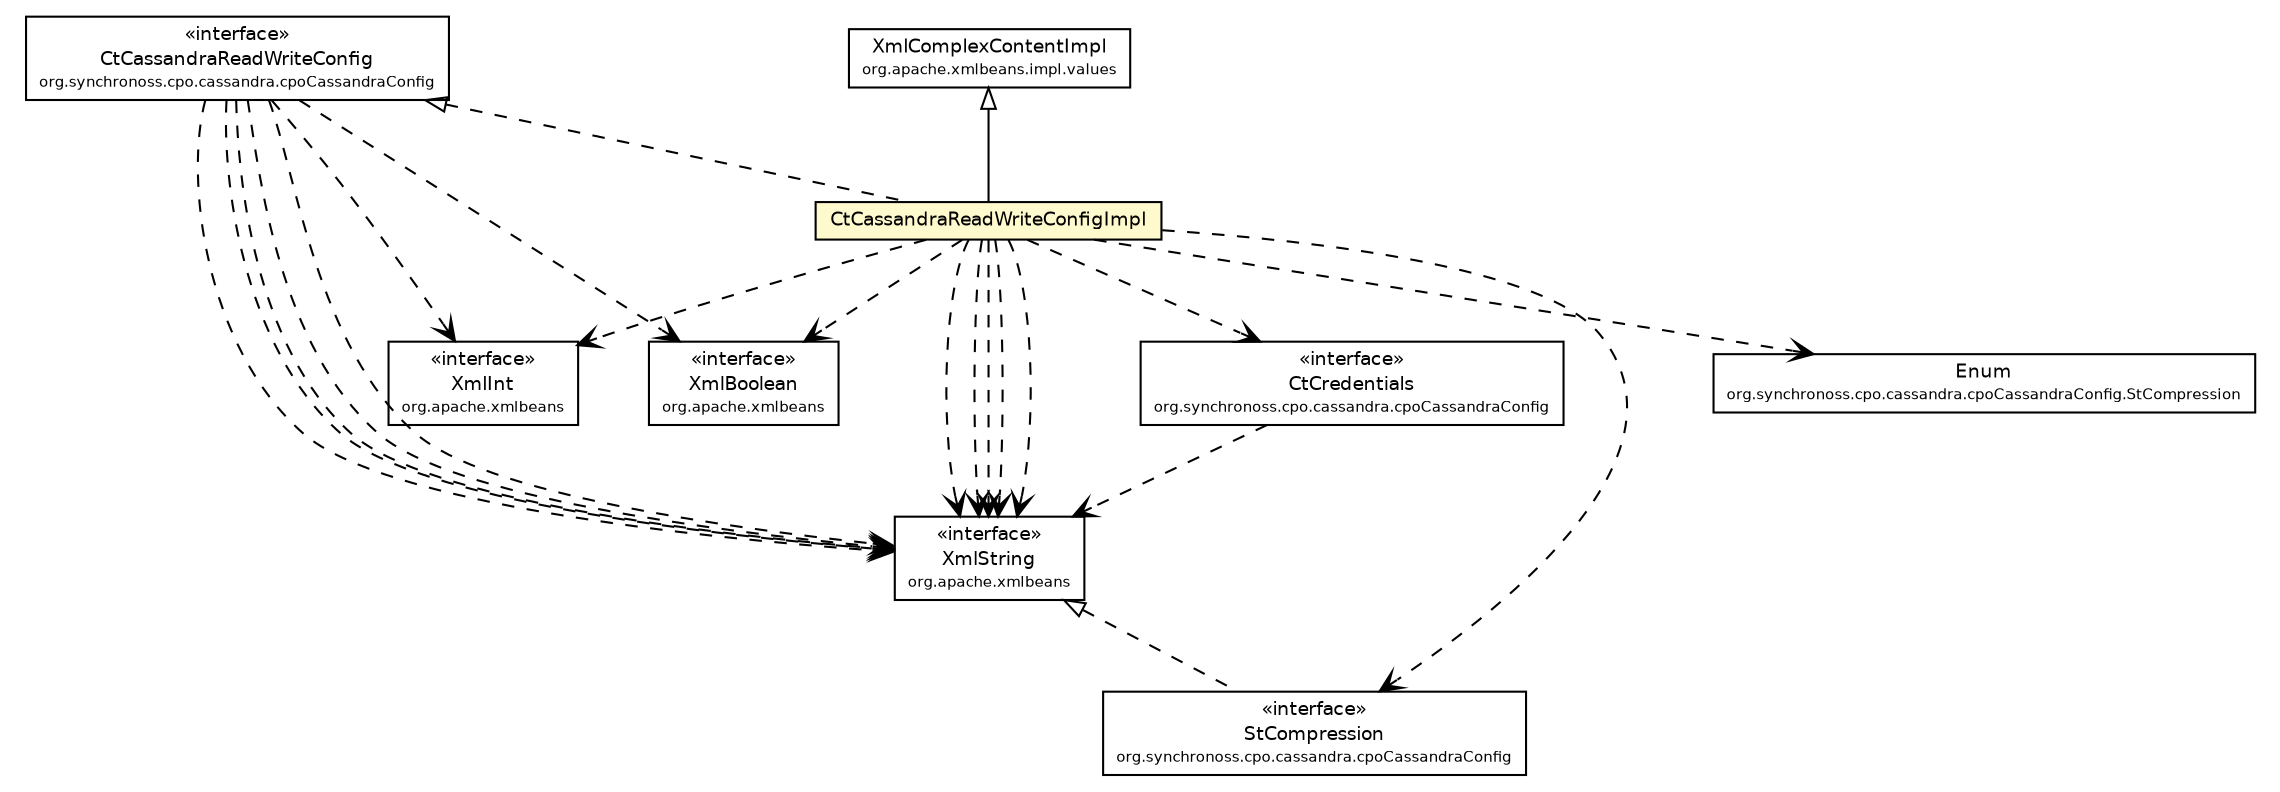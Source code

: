 #!/usr/local/bin/dot
#
# Class diagram 
# Generated by UmlGraph version 4.6 (http://www.spinellis.gr/sw/umlgraph)
#

digraph G {
	edge [fontname="Helvetica",fontsize=10,labelfontname="Helvetica",labelfontsize=10];
	node [fontname="Helvetica",fontsize=10,shape=plaintext];
	// org.synchronoss.cpo.cassandra.cpoCassandraConfig.CtCredentials
	c52742 [label=<<table border="0" cellborder="1" cellspacing="0" cellpadding="2" port="p" href="../CtCredentials.html">
		<tr><td><table border="0" cellspacing="0" cellpadding="1">
			<tr><td> &laquo;interface&raquo; </td></tr>
			<tr><td> CtCredentials </td></tr>
			<tr><td><font point-size="7.0"> org.synchronoss.cpo.cassandra.cpoCassandraConfig </font></td></tr>
		</table></td></tr>
		</table>>, fontname="Helvetica", fontcolor="black", fontsize=9.0];
	// org.synchronoss.cpo.cassandra.cpoCassandraConfig.CtCassandraReadWriteConfig
	c52744 [label=<<table border="0" cellborder="1" cellspacing="0" cellpadding="2" port="p" href="../CtCassandraReadWriteConfig.html">
		<tr><td><table border="0" cellspacing="0" cellpadding="1">
			<tr><td> &laquo;interface&raquo; </td></tr>
			<tr><td> CtCassandraReadWriteConfig </td></tr>
			<tr><td><font point-size="7.0"> org.synchronoss.cpo.cassandra.cpoCassandraConfig </font></td></tr>
		</table></td></tr>
		</table>>, fontname="Helvetica", fontcolor="black", fontsize=9.0];
	// org.synchronoss.cpo.cassandra.cpoCassandraConfig.StCompression
	c52748 [label=<<table border="0" cellborder="1" cellspacing="0" cellpadding="2" port="p" href="../StCompression.html">
		<tr><td><table border="0" cellspacing="0" cellpadding="1">
			<tr><td> &laquo;interface&raquo; </td></tr>
			<tr><td> StCompression </td></tr>
			<tr><td><font point-size="7.0"> org.synchronoss.cpo.cassandra.cpoCassandraConfig </font></td></tr>
		</table></td></tr>
		</table>>, fontname="Helvetica", fontcolor="black", fontsize=9.0];
	// org.synchronoss.cpo.cassandra.cpoCassandraConfig.StCompression.Enum
	c52749 [label=<<table border="0" cellborder="1" cellspacing="0" cellpadding="2" port="p" href="../StCompression.Enum.html">
		<tr><td><table border="0" cellspacing="0" cellpadding="1">
			<tr><td> Enum </td></tr>
			<tr><td><font point-size="7.0"> org.synchronoss.cpo.cassandra.cpoCassandraConfig.StCompression </font></td></tr>
		</table></td></tr>
		</table>>, fontname="Helvetica", fontcolor="black", fontsize=9.0];
	// org.synchronoss.cpo.cassandra.cpoCassandraConfig.impl.CtCassandraReadWriteConfigImpl
	c52751 [label=<<table border="0" cellborder="1" cellspacing="0" cellpadding="2" port="p" bgcolor="lemonChiffon" href="./CtCassandraReadWriteConfigImpl.html">
		<tr><td><table border="0" cellspacing="0" cellpadding="1">
			<tr><td> CtCassandraReadWriteConfigImpl </td></tr>
		</table></td></tr>
		</table>>, fontname="Helvetica", fontcolor="black", fontsize=9.0];
	//org.synchronoss.cpo.cassandra.cpoCassandraConfig.StCompression implements org.apache.xmlbeans.XmlString
	c52758:p -> c52748:p [dir=back,arrowtail=empty,style=dashed];
	//org.synchronoss.cpo.cassandra.cpoCassandraConfig.impl.CtCassandraReadWriteConfigImpl extends org.apache.xmlbeans.impl.values.XmlComplexContentImpl
	c52759:p -> c52751:p [dir=back,arrowtail=empty];
	//org.synchronoss.cpo.cassandra.cpoCassandraConfig.impl.CtCassandraReadWriteConfigImpl implements org.synchronoss.cpo.cassandra.cpoCassandraConfig.CtCassandraReadWriteConfig
	c52744:p -> c52751:p [dir=back,arrowtail=empty,style=dashed];
	// org.synchronoss.cpo.cassandra.cpoCassandraConfig.CtCredentials DEPEND org.apache.xmlbeans.XmlString
	c52742:p -> c52758:p [taillabel="", label="", headlabel="", fontname="Helvetica", fontcolor="black", fontsize=10.0, color="black", arrowhead=open, style=dashed];
	// org.synchronoss.cpo.cassandra.cpoCassandraConfig.CtCassandraReadWriteConfig DEPEND org.apache.xmlbeans.XmlString
	c52744:p -> c52758:p [taillabel="", label="", headlabel="", fontname="Helvetica", fontcolor="black", fontsize=10.0, color="black", arrowhead=open, style=dashed];
	// org.synchronoss.cpo.cassandra.cpoCassandraConfig.CtCassandraReadWriteConfig DEPEND org.apache.xmlbeans.XmlString
	c52744:p -> c52758:p [taillabel="", label="", headlabel="", fontname="Helvetica", fontcolor="black", fontsize=10.0, color="black", arrowhead=open, style=dashed];
	// org.synchronoss.cpo.cassandra.cpoCassandraConfig.CtCassandraReadWriteConfig DEPEND org.apache.xmlbeans.XmlString
	c52744:p -> c52758:p [taillabel="", label="", headlabel="", fontname="Helvetica", fontcolor="black", fontsize=10.0, color="black", arrowhead=open, style=dashed];
	// org.synchronoss.cpo.cassandra.cpoCassandraConfig.CtCassandraReadWriteConfig DEPEND org.apache.xmlbeans.XmlString
	c52744:p -> c52758:p [taillabel="", label="", headlabel="", fontname="Helvetica", fontcolor="black", fontsize=10.0, color="black", arrowhead=open, style=dashed];
	// org.synchronoss.cpo.cassandra.cpoCassandraConfig.CtCassandraReadWriteConfig DEPEND org.apache.xmlbeans.XmlInt
	c52744:p -> c52760:p [taillabel="", label="", headlabel="", fontname="Helvetica", fontcolor="black", fontsize=10.0, color="black", arrowhead=open, style=dashed];
	// org.synchronoss.cpo.cassandra.cpoCassandraConfig.CtCassandraReadWriteConfig DEPEND org.apache.xmlbeans.XmlBoolean
	c52744:p -> c52761:p [taillabel="", label="", headlabel="", fontname="Helvetica", fontcolor="black", fontsize=10.0, color="black", arrowhead=open, style=dashed];
	// org.synchronoss.cpo.cassandra.cpoCassandraConfig.CtCassandraReadWriteConfig DEPEND org.apache.xmlbeans.XmlString
	c52744:p -> c52758:p [taillabel="", label="", headlabel="", fontname="Helvetica", fontcolor="black", fontsize=10.0, color="black", arrowhead=open, style=dashed];
	// org.synchronoss.cpo.cassandra.cpoCassandraConfig.impl.CtCassandraReadWriteConfigImpl DEPEND org.apache.xmlbeans.XmlString
	c52751:p -> c52758:p [taillabel="", label="", headlabel="", fontname="Helvetica", fontcolor="black", fontsize=10.0, color="black", arrowhead=open, style=dashed];
	// org.synchronoss.cpo.cassandra.cpoCassandraConfig.impl.CtCassandraReadWriteConfigImpl DEPEND org.apache.xmlbeans.XmlString
	c52751:p -> c52758:p [taillabel="", label="", headlabel="", fontname="Helvetica", fontcolor="black", fontsize=10.0, color="black", arrowhead=open, style=dashed];
	// org.synchronoss.cpo.cassandra.cpoCassandraConfig.impl.CtCassandraReadWriteConfigImpl DEPEND org.synchronoss.cpo.cassandra.cpoCassandraConfig.StCompression
	c52751:p -> c52748:p [taillabel="", label="", headlabel="", fontname="Helvetica", fontcolor="black", fontsize=10.0, color="black", arrowhead=open, style=dashed];
	// org.synchronoss.cpo.cassandra.cpoCassandraConfig.impl.CtCassandraReadWriteConfigImpl DEPEND org.synchronoss.cpo.cassandra.cpoCassandraConfig.StCompression.Enum
	c52751:p -> c52749:p [taillabel="", label="", headlabel="", fontname="Helvetica", fontcolor="black", fontsize=10.0, color="black", arrowhead=open, style=dashed];
	// org.synchronoss.cpo.cassandra.cpoCassandraConfig.impl.CtCassandraReadWriteConfigImpl DEPEND org.apache.xmlbeans.XmlInt
	c52751:p -> c52760:p [taillabel="", label="", headlabel="", fontname="Helvetica", fontcolor="black", fontsize=10.0, color="black", arrowhead=open, style=dashed];
	// org.synchronoss.cpo.cassandra.cpoCassandraConfig.impl.CtCassandraReadWriteConfigImpl DEPEND org.apache.xmlbeans.XmlBoolean
	c52751:p -> c52761:p [taillabel="", label="", headlabel="", fontname="Helvetica", fontcolor="black", fontsize=10.0, color="black", arrowhead=open, style=dashed];
	// org.synchronoss.cpo.cassandra.cpoCassandraConfig.impl.CtCassandraReadWriteConfigImpl DEPEND org.apache.xmlbeans.XmlString
	c52751:p -> c52758:p [taillabel="", label="", headlabel="", fontname="Helvetica", fontcolor="black", fontsize=10.0, color="black", arrowhead=open, style=dashed];
	// org.synchronoss.cpo.cassandra.cpoCassandraConfig.impl.CtCassandraReadWriteConfigImpl DEPEND org.apache.xmlbeans.XmlString
	c52751:p -> c52758:p [taillabel="", label="", headlabel="", fontname="Helvetica", fontcolor="black", fontsize=10.0, color="black", arrowhead=open, style=dashed];
	// org.synchronoss.cpo.cassandra.cpoCassandraConfig.impl.CtCassandraReadWriteConfigImpl DEPEND org.apache.xmlbeans.XmlString
	c52751:p -> c52758:p [taillabel="", label="", headlabel="", fontname="Helvetica", fontcolor="black", fontsize=10.0, color="black", arrowhead=open, style=dashed];
	// org.synchronoss.cpo.cassandra.cpoCassandraConfig.impl.CtCassandraReadWriteConfigImpl DEPEND org.synchronoss.cpo.cassandra.cpoCassandraConfig.CtCredentials
	c52751:p -> c52742:p [taillabel="", label="", headlabel="", fontname="Helvetica", fontcolor="black", fontsize=10.0, color="black", arrowhead=open, style=dashed];
	// org.apache.xmlbeans.XmlInt
	c52760 [label=<<table border="0" cellborder="1" cellspacing="0" cellpadding="2" port="p" href="http://java.sun.com/j2se/1.4.2/docs/api/org/apache/xmlbeans/XmlInt.html">
		<tr><td><table border="0" cellspacing="0" cellpadding="1">
			<tr><td> &laquo;interface&raquo; </td></tr>
			<tr><td> XmlInt </td></tr>
			<tr><td><font point-size="7.0"> org.apache.xmlbeans </font></td></tr>
		</table></td></tr>
		</table>>, fontname="Helvetica", fontcolor="black", fontsize=9.0];
	// org.apache.xmlbeans.XmlString
	c52758 [label=<<table border="0" cellborder="1" cellspacing="0" cellpadding="2" port="p" href="http://java.sun.com/j2se/1.4.2/docs/api/org/apache/xmlbeans/XmlString.html">
		<tr><td><table border="0" cellspacing="0" cellpadding="1">
			<tr><td> &laquo;interface&raquo; </td></tr>
			<tr><td> XmlString </td></tr>
			<tr><td><font point-size="7.0"> org.apache.xmlbeans </font></td></tr>
		</table></td></tr>
		</table>>, fontname="Helvetica", fontcolor="black", fontsize=9.0];
	// org.apache.xmlbeans.XmlBoolean
	c52761 [label=<<table border="0" cellborder="1" cellspacing="0" cellpadding="2" port="p" href="http://java.sun.com/j2se/1.4.2/docs/api/org/apache/xmlbeans/XmlBoolean.html">
		<tr><td><table border="0" cellspacing="0" cellpadding="1">
			<tr><td> &laquo;interface&raquo; </td></tr>
			<tr><td> XmlBoolean </td></tr>
			<tr><td><font point-size="7.0"> org.apache.xmlbeans </font></td></tr>
		</table></td></tr>
		</table>>, fontname="Helvetica", fontcolor="black", fontsize=9.0];
	// org.apache.xmlbeans.impl.values.XmlComplexContentImpl
	c52759 [label=<<table border="0" cellborder="1" cellspacing="0" cellpadding="2" port="p" href="http://java.sun.com/j2se/1.4.2/docs/api/org/apache/xmlbeans/impl/values/XmlComplexContentImpl.html">
		<tr><td><table border="0" cellspacing="0" cellpadding="1">
			<tr><td> XmlComplexContentImpl </td></tr>
			<tr><td><font point-size="7.0"> org.apache.xmlbeans.impl.values </font></td></tr>
		</table></td></tr>
		</table>>, fontname="Helvetica", fontcolor="black", fontsize=9.0];
}

